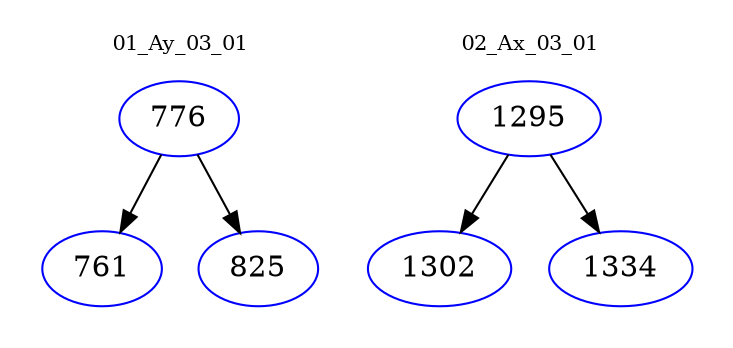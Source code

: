 digraph{
subgraph cluster_0 {
color = white
label = "01_Ay_03_01";
fontsize=10;
T0_776 [label="776", color="blue"]
T0_776 -> T0_761 [color="black"]
T0_761 [label="761", color="blue"]
T0_776 -> T0_825 [color="black"]
T0_825 [label="825", color="blue"]
}
subgraph cluster_1 {
color = white
label = "02_Ax_03_01";
fontsize=10;
T1_1295 [label="1295", color="blue"]
T1_1295 -> T1_1302 [color="black"]
T1_1302 [label="1302", color="blue"]
T1_1295 -> T1_1334 [color="black"]
T1_1334 [label="1334", color="blue"]
}
}
